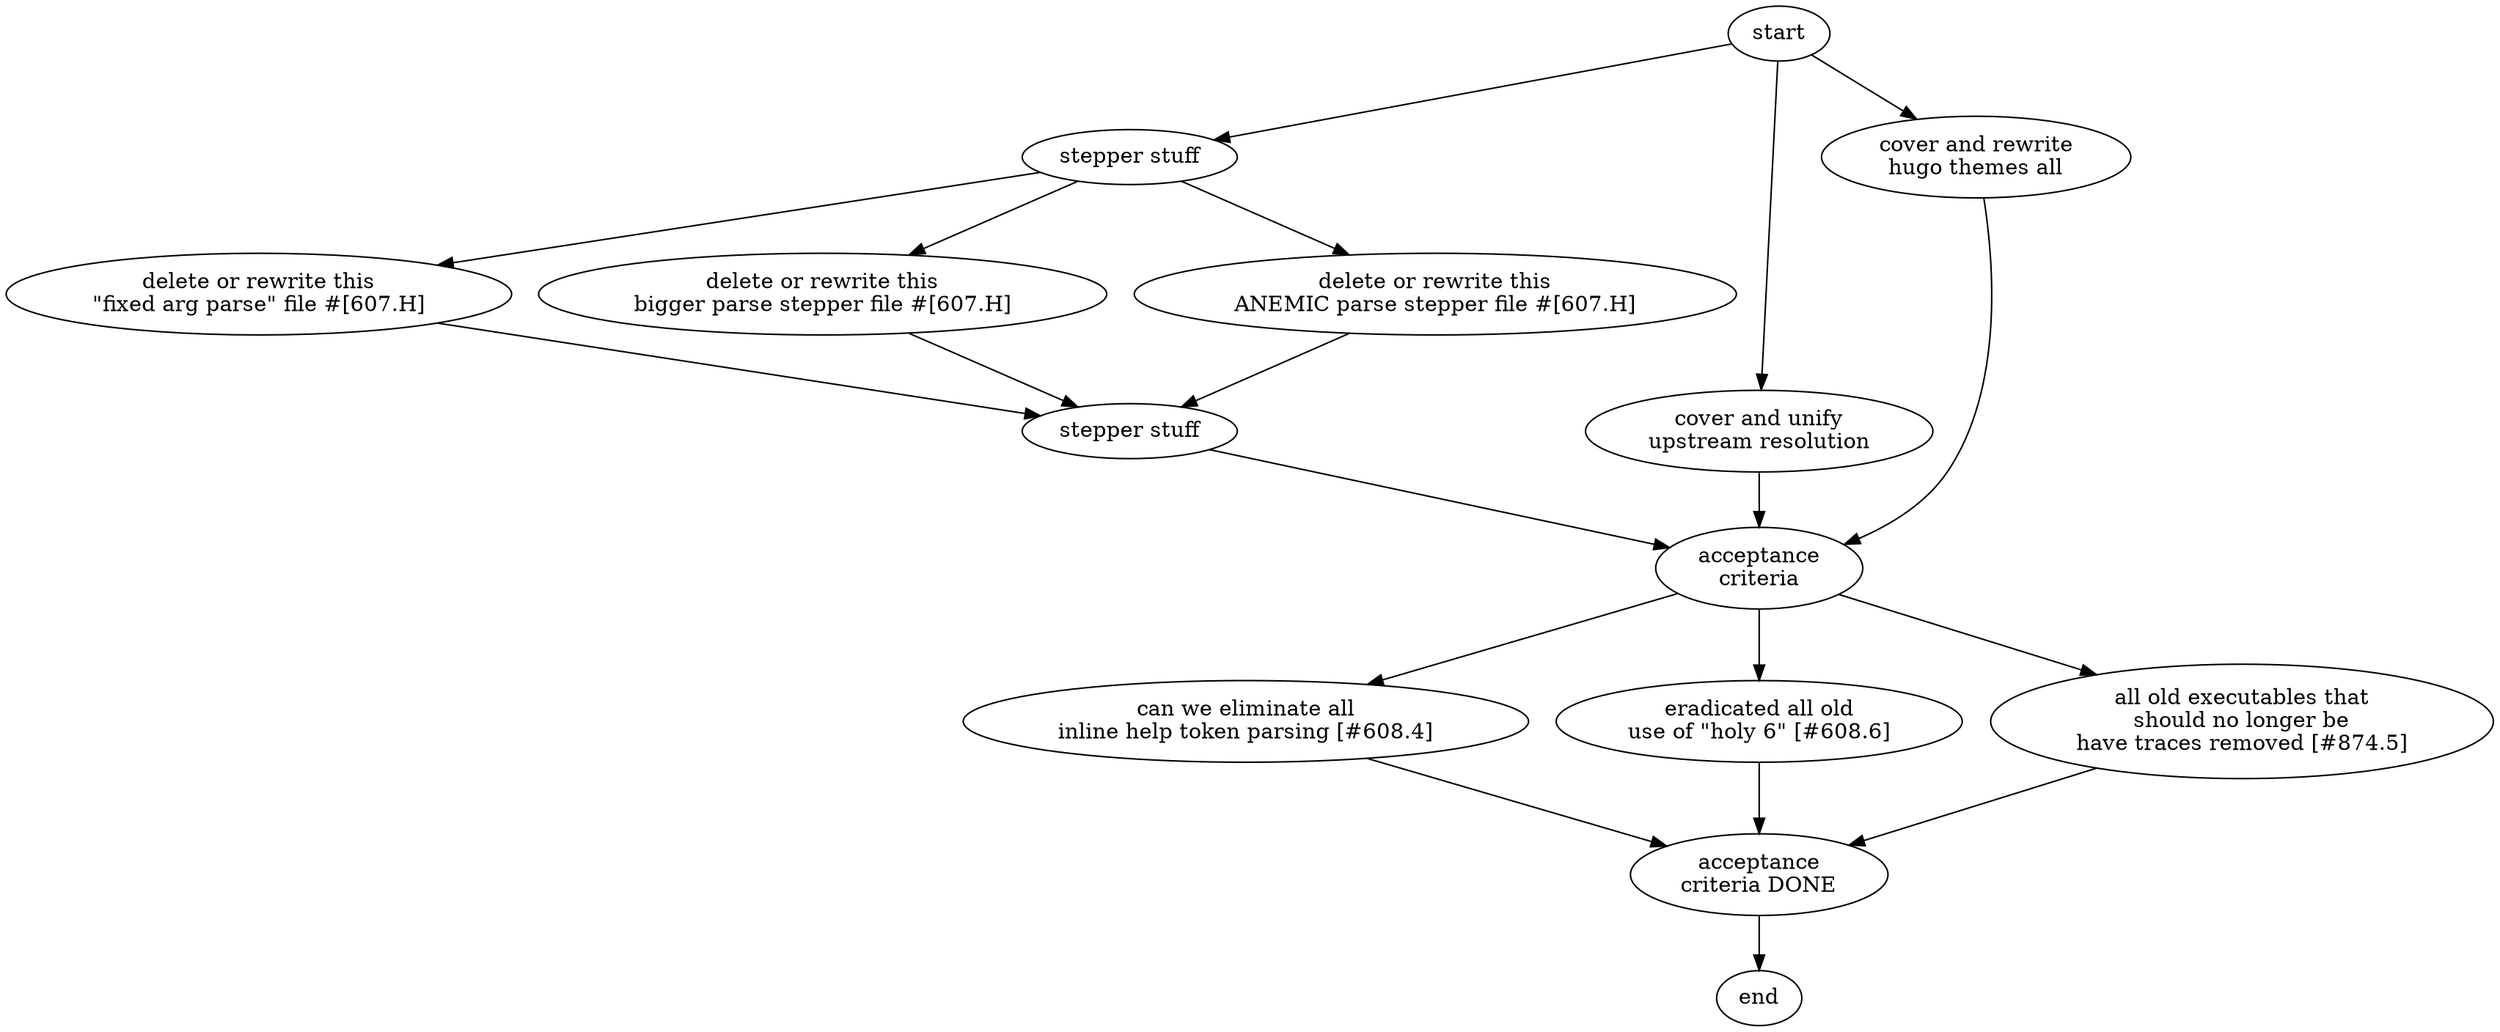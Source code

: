 digraph g {


n_01393240332[label="start"]


n_01393240332->n_01334532623
n_01334532623[label="stepper stuff"]


n_01334532623->n_01393239423
n_01393239423[label="delete or rewrite this
\"fixed arg parse\" file #[607.H]"]
n_01393239423->n_01334532521


n_01334532623->n_01393233913
n_01393233913[label="delete or rewrite this
bigger parse stepper file #[607.H]"]
n_01393233913->n_01334532521


n_01334532623->n_01393238382
n_01393238382[label="delete or rewrite this
ANEMIC parse stepper file #[607.H]"]
n_01393238382->n_01334532521


n_01334532521[label="stepper stuff"]
n_01334532521->n_92310482392


n_01393240332->n_23948233209
n_23948233209[label="cover and unify
upstream resolution"]
n_23948233209->n_92310482392


n_01393240332->n_92310482024
n_92310482024[label="cover and rewrite
hugo themes all"]
n_92310482024->n_92310482392


n_92310482392[label="acceptance\ncriteria"]


n_92310482392->n_92828392343
n_92828392343[label="can we eliminate all
inline help token parsing [#608.4]"]
n_92828392343->n_99838742542


n_92310482392->n_92828050582
n_92828050582[label="eradicated all old
use of \"holy 6\" [#608.6]"]
n_92828050582->n_99838742542


n_92310482392->n_92828109398
n_92828109398[label="all old executables that
should no longer be
have traces removed [#874.5]"]
n_92828109398->n_99838742542


n_99838742542[label="acceptance\ncriteria DONE"]
n_99838742542->n_99838742552


n_99838742552[label="end"]

}
/*
# #born.
*/
